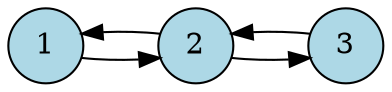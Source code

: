 strict digraph "O" {
rankdir=LR;
1 [size=2, neighborhood="['A', 'B']", shape=circle, style=filled, fillcolor=lightblue];
2 [size=3, neighborhood="['A', 'B', 'C']", shape=circle, style=filled, fillcolor=lightblue];
3 [size=2, neighborhood="['C', 'D']", shape=circle, style=filled, fillcolor=lightblue];
1 -> 2 [weight=1.0];
2 -> 1 [weight=0.6666666666666666];
2 -> 3 [weight=0.3333333333333333];
3 -> 2 [weight=0.5];
}
